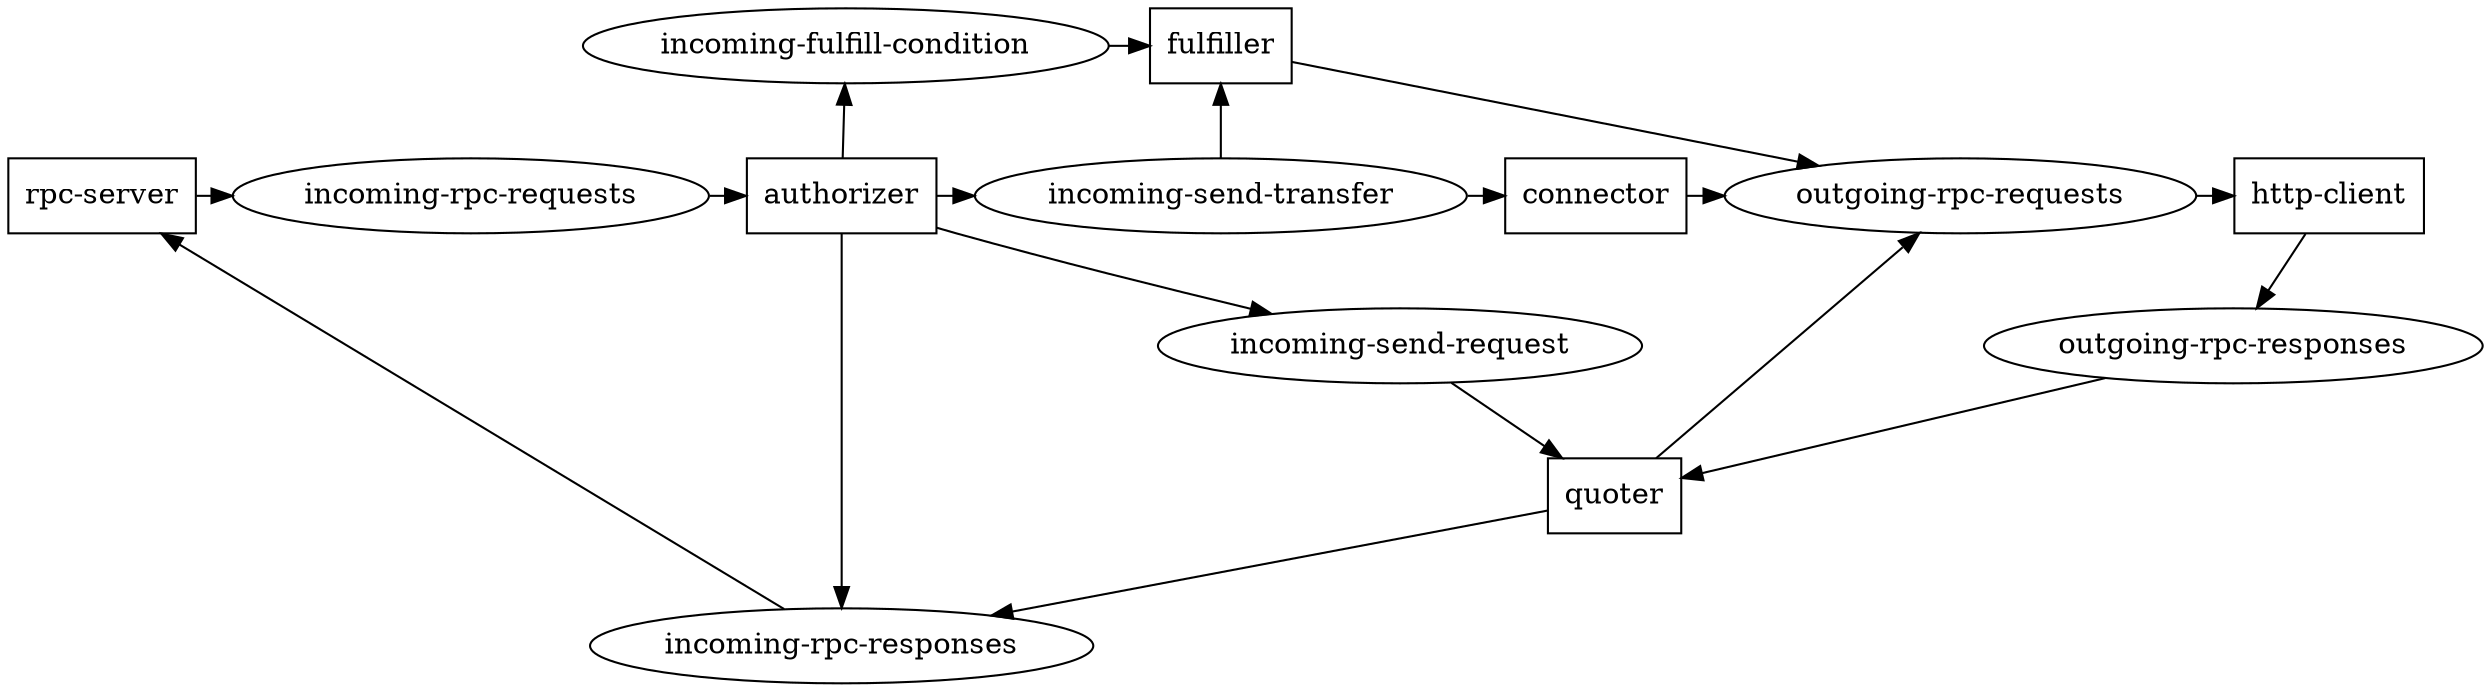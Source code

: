 digraph streams {
  subgraph components {
    node [ shape = box ];
    "rpc-server"
    "authorizer"
    "connector"
    "http-client"
    "fulfiller"
    "quoter"
  }

  "rpc-server" -> "incoming-rpc-requests" -> "authorizer";
  "authorizer" -> "incoming-send-transfer" -> "connector";
  "authorizer" -> "incoming-send-request" -> "quoter";
  "authorizer" -> "incoming-rpc-responses" -> "rpc-server";
  "authorizer" -> "incoming-fulfill-condition" -> "fulfiller";
  "incoming-send-transfer" -> "fulfiller";
  "connector" -> "outgoing-rpc-requests" -> "http-client";
  "quoter" -> "outgoing-rpc-requests";
  "http-client" -> "outgoing-rpc-responses" -> "quoter" -> "incoming-rpc-responses";
  "fulfiller" -> "outgoing-rpc-requests";

  { rank = same; "rpc-server" "incoming-rpc-requests" "authorizer" "incoming-send-transfer" "connector" "outgoing-rpc-requests" "http-client" }
  { rank = source; "fulfiller" "incoming-fulfill-condition" }


}
